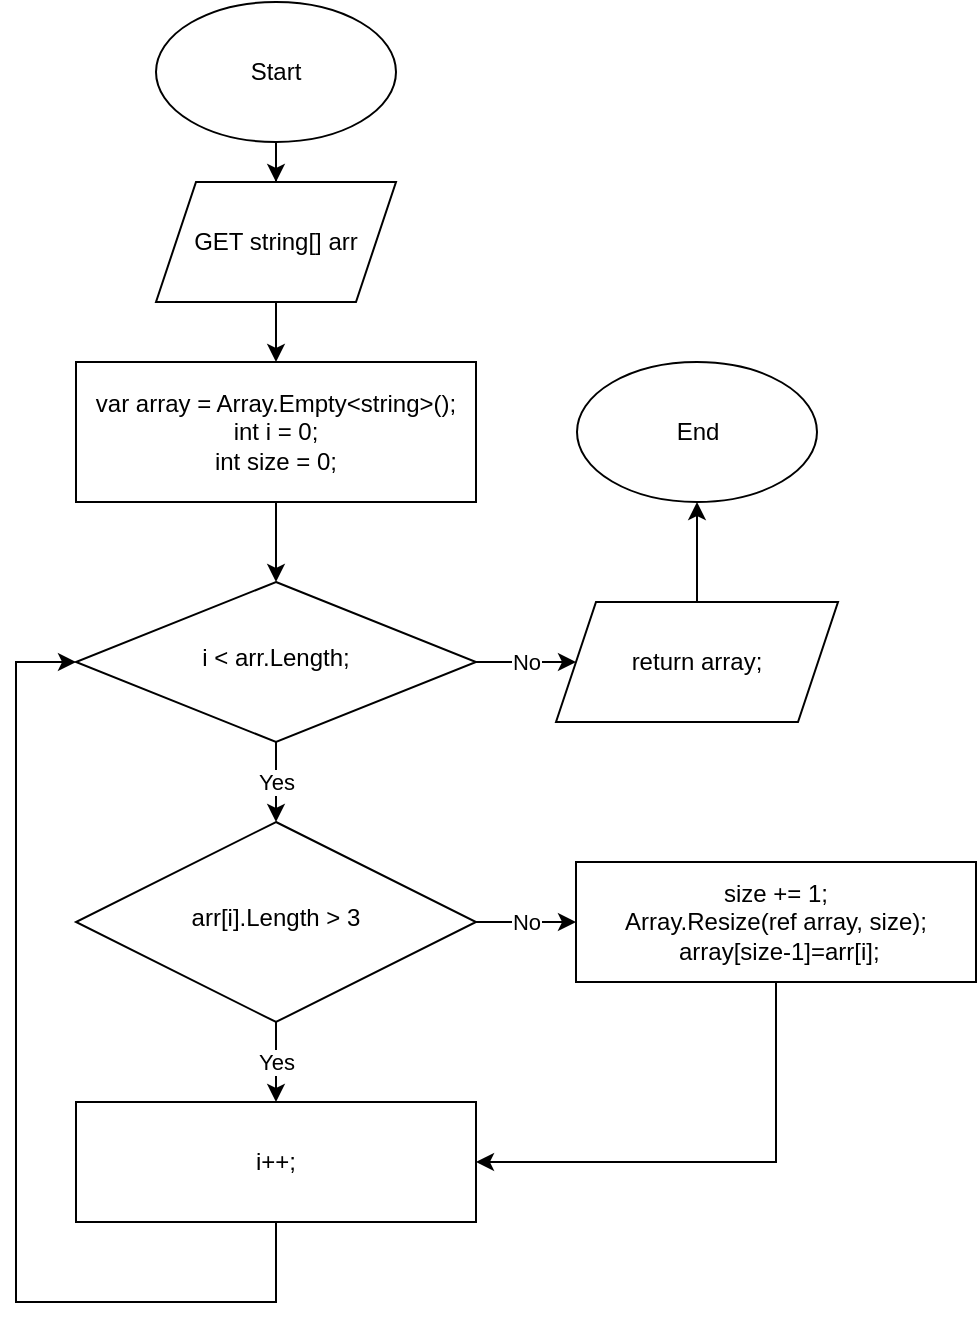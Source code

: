 <mxfile version="20.7.4" type="google"><diagram id="huASFSWtLN2UmW1snpWG" name="Страница 1"><mxGraphModel grid="1" page="1" gridSize="10" guides="1" tooltips="1" connect="1" arrows="1" fold="1" pageScale="1" pageWidth="827" pageHeight="1169" math="0" shadow="0"><root><mxCell id="0"/><mxCell id="1" parent="0"/><mxCell id="rYiKKoia464oBDcr-J1b-1" value="i &amp;lt;&amp;nbsp;arr.Length;" style="rhombus;whiteSpace=wrap;html=1;shadow=0;fontFamily=Helvetica;fontSize=12;align=center;strokeWidth=1;spacing=6;spacingTop=-4;" vertex="1" parent="1"><mxGeometry x="130" y="340" width="200" height="80" as="geometry"/></mxCell><mxCell id="rYiKKoia464oBDcr-J1b-2" value="arr[i].Length &amp;gt; 3" style="rhombus;whiteSpace=wrap;html=1;shadow=0;fontFamily=Helvetica;fontSize=12;align=center;strokeWidth=1;spacing=6;spacingTop=-4;" vertex="1" parent="1"><mxGeometry x="130" y="460" width="200" height="100" as="geometry"/></mxCell><mxCell id="rYiKKoia464oBDcr-J1b-3" value="" style="edgeStyle=orthogonalEdgeStyle;rounded=0;orthogonalLoop=1;jettySize=auto;html=1;" edge="1" parent="1" source="rYiKKoia464oBDcr-J1b-4" target="rYiKKoia464oBDcr-J1b-1"><mxGeometry relative="1" as="geometry"/></mxCell><mxCell id="rYiKKoia464oBDcr-J1b-4" value="var array = Array.Empty&amp;lt;string&amp;gt;();&lt;br&gt;int i = 0;&lt;br&gt;int size = 0;" style="rounded=0;whiteSpace=wrap;html=1;" vertex="1" parent="1"><mxGeometry x="130" y="230" width="200" height="70" as="geometry"/></mxCell><mxCell id="rYiKKoia464oBDcr-J1b-5" value="" style="edgeStyle=orthogonalEdgeStyle;rounded=0;orthogonalLoop=1;jettySize=auto;html=1;entryX=0.5;entryY=0;entryDx=0;entryDy=0;" edge="1" parent="1" source="rYiKKoia464oBDcr-J1b-6" target="hzW6t4JyWi0TvTyCToo3-2"><mxGeometry relative="1" as="geometry"><mxPoint x="230" y="150" as="targetPoint"/></mxGeometry></mxCell><mxCell id="rYiKKoia464oBDcr-J1b-6" value="Start" style="ellipse;whiteSpace=wrap;html=1;" vertex="1" parent="1"><mxGeometry x="170" y="50" width="120" height="70" as="geometry"/></mxCell><mxCell id="rYiKKoia464oBDcr-J1b-7" value="End" style="ellipse;whiteSpace=wrap;html=1;" vertex="1" parent="1"><mxGeometry x="380.5" y="230" width="120" height="70" as="geometry"/></mxCell><mxCell id="rYiKKoia464oBDcr-J1b-8" value="" style="endArrow=classic;html=1;rounded=0;exitX=1;exitY=0.5;exitDx=0;exitDy=0;entryX=0;entryY=0.5;entryDx=0;entryDy=0;" edge="1" parent="1" source="rYiKKoia464oBDcr-J1b-1" target="rYiKKoia464oBDcr-J1b-15"><mxGeometry relative="1" as="geometry"><mxPoint x="370" y="450" as="sourcePoint"/><mxPoint x="330" y="450" as="targetPoint"/></mxGeometry></mxCell><mxCell id="rYiKKoia464oBDcr-J1b-9" value="No" style="edgeLabel;resizable=0;html=1;align=center;verticalAlign=middle;" connectable="0" vertex="1" parent="rYiKKoia464oBDcr-J1b-8"><mxGeometry relative="1" as="geometry"/></mxCell><mxCell id="rYiKKoia464oBDcr-J1b-10" value="" style="endArrow=classic;html=1;rounded=0;exitX=0.5;exitY=1;exitDx=0;exitDy=0;entryX=0.5;entryY=0;entryDx=0;entryDy=0;" edge="1" parent="1" source="rYiKKoia464oBDcr-J1b-1" target="rYiKKoia464oBDcr-J1b-2"><mxGeometry relative="1" as="geometry"><mxPoint x="290" y="460" as="sourcePoint"/><mxPoint x="340" y="460" as="targetPoint"/></mxGeometry></mxCell><mxCell id="rYiKKoia464oBDcr-J1b-11" value="Yes" style="edgeLabel;resizable=0;html=1;align=center;verticalAlign=middle;" connectable="0" vertex="1" parent="rYiKKoia464oBDcr-J1b-10"><mxGeometry relative="1" as="geometry"/></mxCell><mxCell id="hzW6t4JyWi0TvTyCToo3-1" style="edgeStyle=orthogonalEdgeStyle;rounded=0;orthogonalLoop=1;jettySize=auto;html=1;exitX=0.5;exitY=1;exitDx=0;exitDy=0;entryX=0;entryY=0.5;entryDx=0;entryDy=0;" edge="1" parent="1" source="rYiKKoia464oBDcr-J1b-13" target="rYiKKoia464oBDcr-J1b-1"><mxGeometry relative="1" as="geometry"><Array as="points"><mxPoint x="230" y="700"/><mxPoint x="100" y="700"/><mxPoint x="100" y="380"/></Array></mxGeometry></mxCell><mxCell id="rYiKKoia464oBDcr-J1b-13" value="i++;" style="rounded=0;whiteSpace=wrap;html=1;" vertex="1" parent="1"><mxGeometry x="130" y="600" width="200" height="60" as="geometry"/></mxCell><mxCell id="rYiKKoia464oBDcr-J1b-14" value="" style="edgeStyle=orthogonalEdgeStyle;rounded=0;orthogonalLoop=1;jettySize=auto;html=1;" edge="1" parent="1" source="rYiKKoia464oBDcr-J1b-15" target="rYiKKoia464oBDcr-J1b-7"><mxGeometry relative="1" as="geometry"/></mxCell><mxCell id="rYiKKoia464oBDcr-J1b-15" value="return array;" style="shape=parallelogram;perimeter=parallelogramPerimeter;whiteSpace=wrap;html=1;fixedSize=1;" vertex="1" parent="1"><mxGeometry x="370" y="350" width="141" height="60" as="geometry"/></mxCell><mxCell id="rYiKKoia464oBDcr-J1b-16" value="" style="endArrow=classic;html=1;rounded=0;exitX=1;exitY=0.5;exitDx=0;exitDy=0;entryX=0;entryY=0.5;entryDx=0;entryDy=0;" edge="1" parent="1" source="rYiKKoia464oBDcr-J1b-2" target="rYiKKoia464oBDcr-J1b-26"><mxGeometry relative="1" as="geometry"><mxPoint x="200" y="430" as="sourcePoint"/><mxPoint x="380" y="510" as="targetPoint"/><Array as="points"><mxPoint x="380" y="510"/></Array></mxGeometry></mxCell><mxCell id="rYiKKoia464oBDcr-J1b-17" value="No" style="edgeLabel;resizable=0;html=1;align=center;verticalAlign=middle;" connectable="0" vertex="1" parent="rYiKKoia464oBDcr-J1b-16"><mxGeometry relative="1" as="geometry"/></mxCell><mxCell id="rYiKKoia464oBDcr-J1b-18" value="" style="endArrow=classic;html=1;rounded=0;exitX=0.5;exitY=1;exitDx=0;exitDy=0;entryX=0.5;entryY=0;entryDx=0;entryDy=0;" edge="1" parent="1" source="rYiKKoia464oBDcr-J1b-2" target="rYiKKoia464oBDcr-J1b-13"><mxGeometry relative="1" as="geometry"><mxPoint x="200" y="430" as="sourcePoint"/><mxPoint x="300" y="430" as="targetPoint"/></mxGeometry></mxCell><mxCell id="rYiKKoia464oBDcr-J1b-19" value="Yes" style="edgeLabel;resizable=0;html=1;align=center;verticalAlign=middle;" connectable="0" vertex="1" parent="rYiKKoia464oBDcr-J1b-18"><mxGeometry relative="1" as="geometry"/></mxCell><mxCell id="rYiKKoia464oBDcr-J1b-25" value="" style="edgeStyle=orthogonalEdgeStyle;rounded=0;orthogonalLoop=1;jettySize=auto;html=1;entryX=1;entryY=0.5;entryDx=0;entryDy=0;" edge="1" parent="1" source="rYiKKoia464oBDcr-J1b-26" target="rYiKKoia464oBDcr-J1b-13"><mxGeometry relative="1" as="geometry"><mxPoint x="430" y="630" as="targetPoint"/><Array as="points"><mxPoint x="480" y="630"/></Array></mxGeometry></mxCell><mxCell id="rYiKKoia464oBDcr-J1b-26" value="&lt;div&gt;size += 1;&lt;/div&gt;&lt;div&gt;&lt;span style=&quot;background-color: initial;&quot;&gt;Array.Resize(ref array, siz&lt;/span&gt;&lt;span style=&quot;background-color: initial;&quot;&gt;e);&lt;/span&gt;&lt;/div&gt;&lt;div&gt;&lt;span style=&quot;background-color: initial;&quot;&gt;&amp;nbsp;array[size-1]=arr[i];&lt;/span&gt;&lt;/div&gt;" style="rounded=0;whiteSpace=wrap;html=1;" vertex="1" parent="1"><mxGeometry x="380" y="480" width="200" height="60" as="geometry"/></mxCell><mxCell id="hzW6t4JyWi0TvTyCToo3-3" value="" style="edgeStyle=orthogonalEdgeStyle;rounded=0;orthogonalLoop=1;jettySize=auto;html=1;" edge="1" parent="1" source="hzW6t4JyWi0TvTyCToo3-2" target="rYiKKoia464oBDcr-J1b-4"><mxGeometry relative="1" as="geometry"/></mxCell><mxCell id="hzW6t4JyWi0TvTyCToo3-2" value="GET string[] arr" style="shape=parallelogram;perimeter=parallelogramPerimeter;whiteSpace=wrap;html=1;fixedSize=1;" vertex="1" parent="1"><mxGeometry x="170" y="140" width="120" height="60" as="geometry"/></mxCell></root></mxGraphModel></diagram></mxfile>